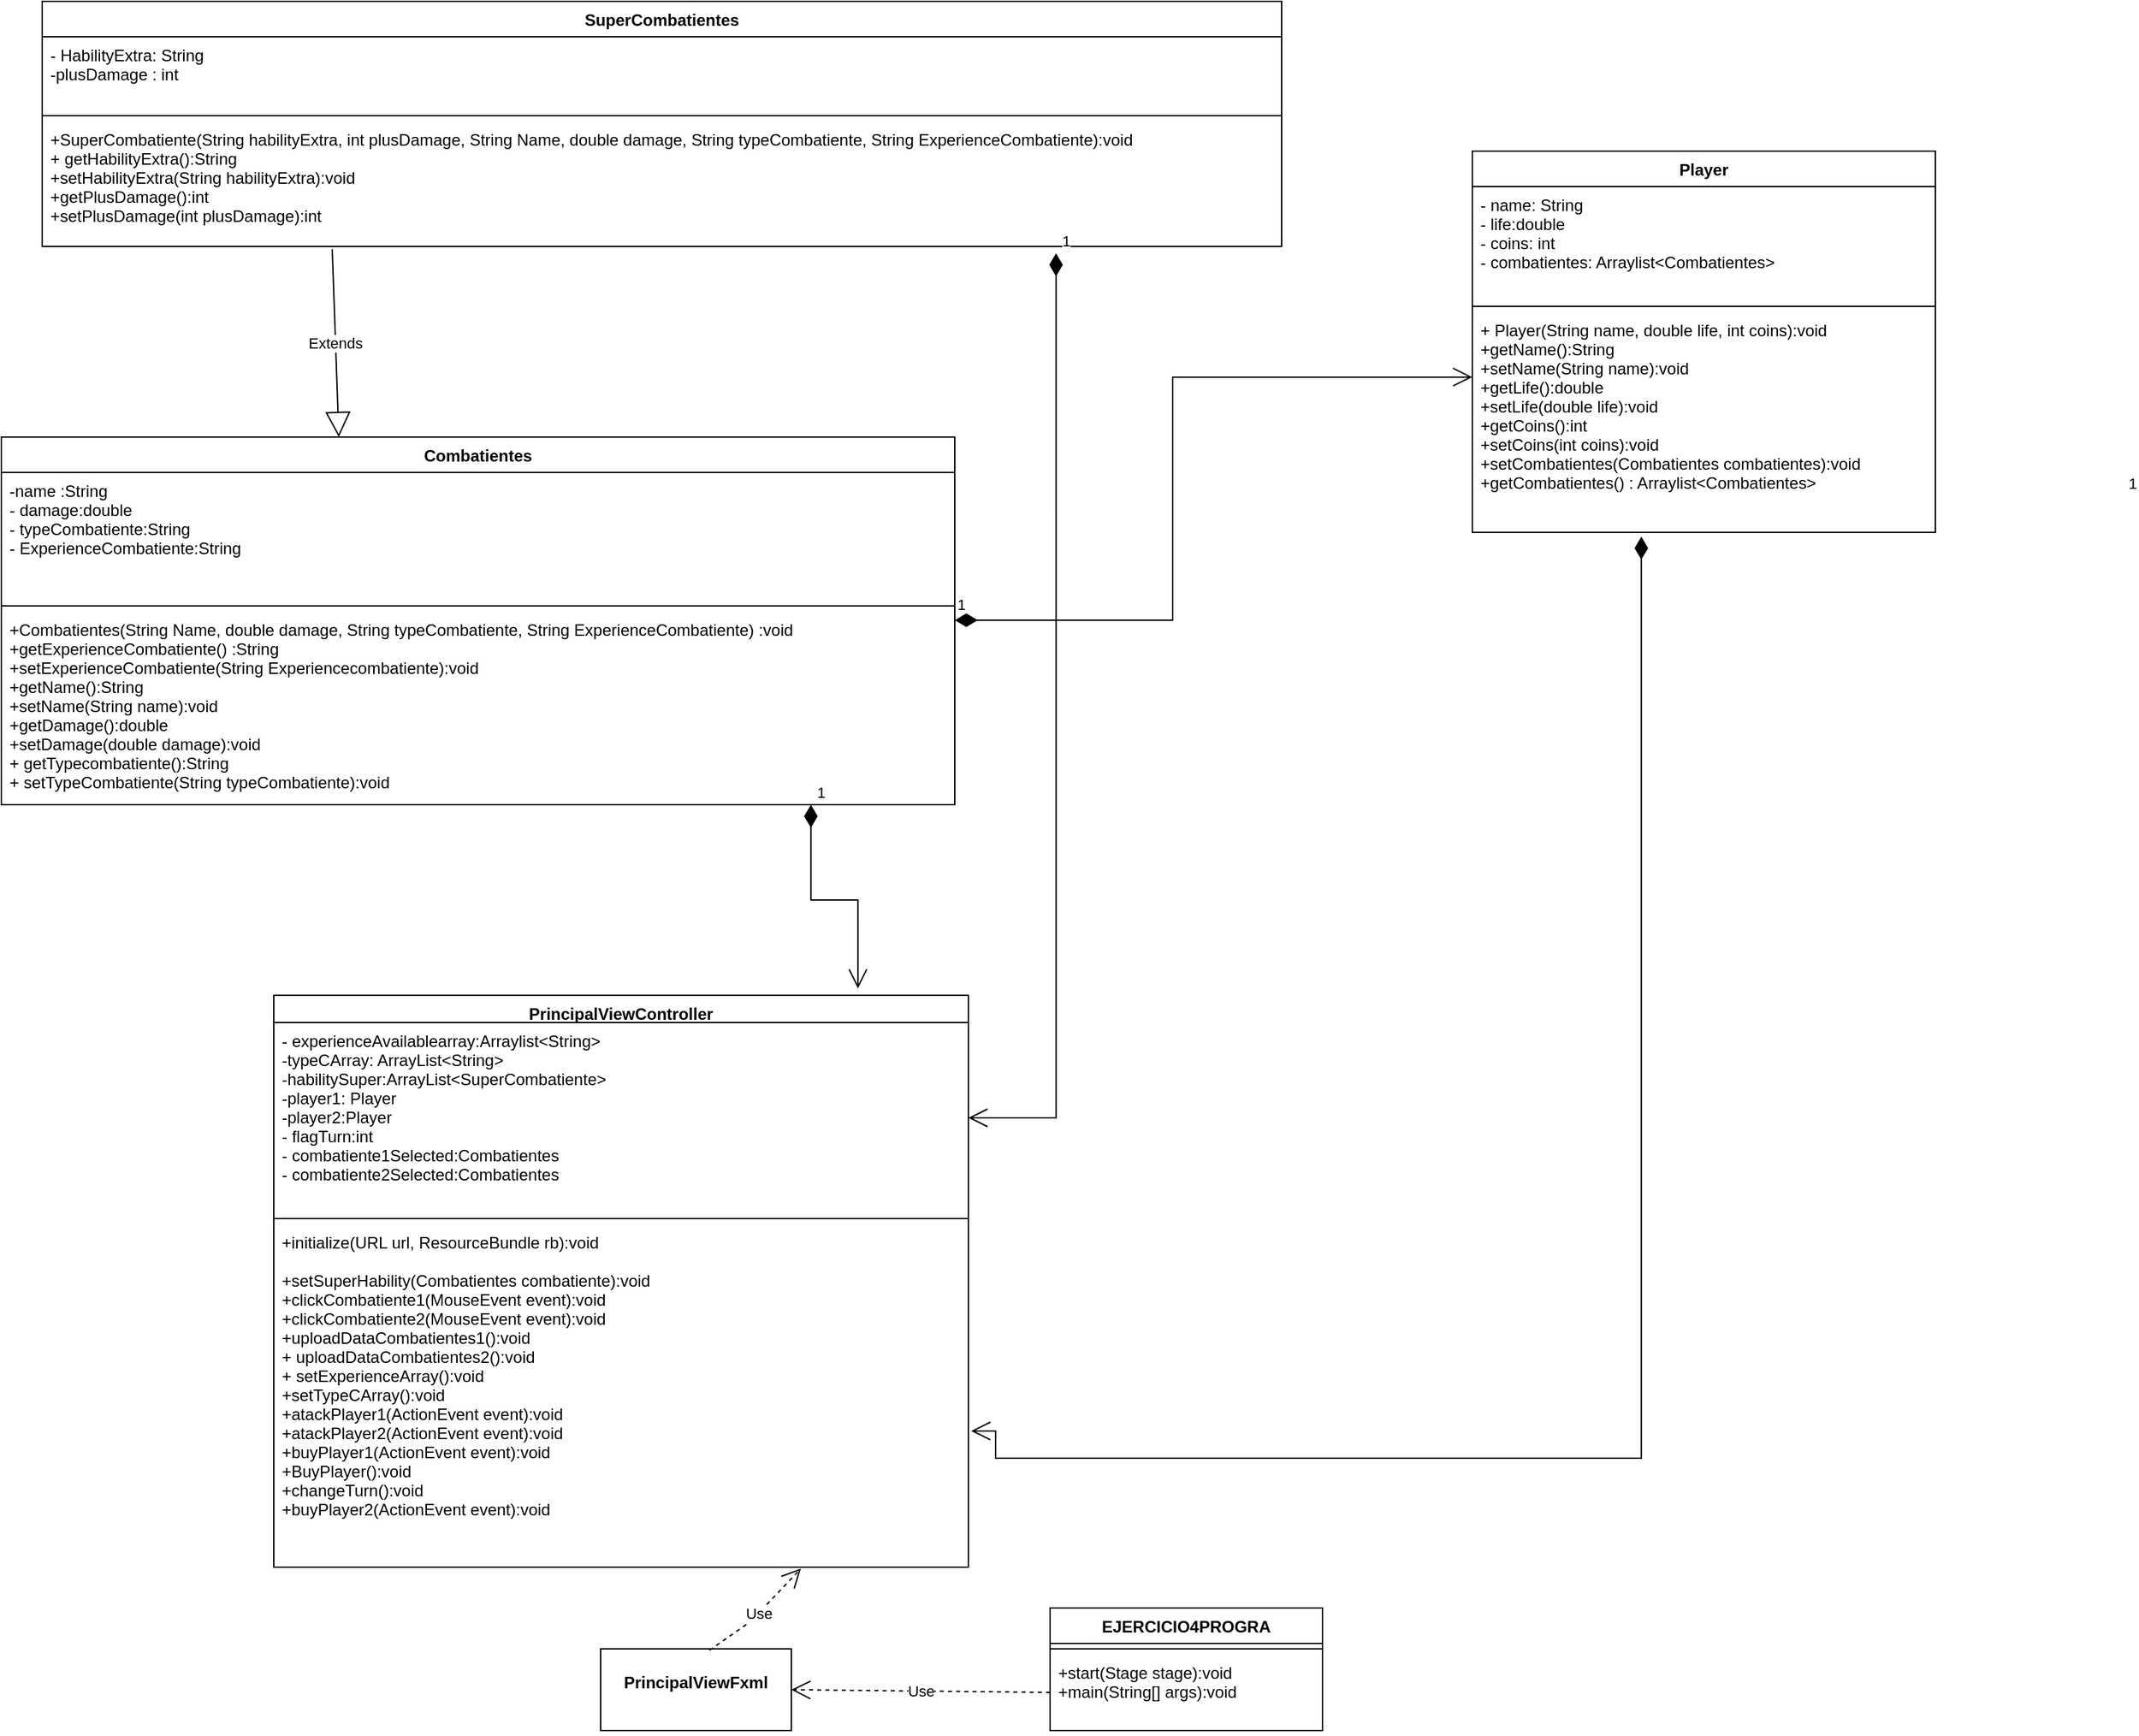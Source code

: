 <mxfile version="20.3.6" type="device"><diagram id="dt0l9pcHdA5MTYMt4Yw0" name="Página-1"><mxGraphModel dx="862" dy="442" grid="1" gridSize="10" guides="1" tooltips="1" connect="1" arrows="1" fold="1" page="1" pageScale="1" pageWidth="827" pageHeight="1169" math="0" shadow="0"><root><mxCell id="0"/><mxCell id="1" parent="0"/><mxCell id="jfK8XHcdwwmfBicP68lv-1" value="Combatientes" style="swimlane;fontStyle=1;align=center;verticalAlign=top;childLayout=stackLayout;horizontal=1;startSize=26;horizontalStack=0;resizeParent=1;resizeParentMax=0;resizeLast=0;collapsible=1;marginBottom=0;" vertex="1" parent="1"><mxGeometry x="60" y="350" width="700" height="270" as="geometry"/></mxCell><mxCell id="jfK8XHcdwwmfBicP68lv-2" value="-name :String&#10;- damage:double&#10;- typeCombatiente:String&#10;- ExperienceCombatiente:String" style="text;strokeColor=none;fillColor=none;align=left;verticalAlign=top;spacingLeft=4;spacingRight=4;overflow=hidden;rotatable=0;points=[[0,0.5],[1,0.5]];portConstraint=eastwest;" vertex="1" parent="jfK8XHcdwwmfBicP68lv-1"><mxGeometry y="26" width="700" height="94" as="geometry"/></mxCell><mxCell id="jfK8XHcdwwmfBicP68lv-3" value="" style="line;strokeWidth=1;fillColor=none;align=left;verticalAlign=middle;spacingTop=-1;spacingLeft=3;spacingRight=3;rotatable=0;labelPosition=right;points=[];portConstraint=eastwest;strokeColor=inherit;" vertex="1" parent="jfK8XHcdwwmfBicP68lv-1"><mxGeometry y="120" width="700" height="8" as="geometry"/></mxCell><mxCell id="jfK8XHcdwwmfBicP68lv-4" value="+Combatientes(String Name, double damage, String typeCombatiente, String ExperienceCombatiente) :void&#10;+getExperienceCombatiente() :String&#10;+setExperienceCombatiente(String Experiencecombatiente):void&#10;+getName():String&#10;+setName(String name):void&#10;+getDamage():double&#10;+setDamage(double damage):void&#10;+ getTypecombatiente():String&#10;+ setTypeCombatiente(String typeCombatiente):void" style="text;strokeColor=none;fillColor=none;align=left;verticalAlign=top;spacingLeft=4;spacingRight=4;overflow=hidden;rotatable=0;points=[[0,0.5],[1,0.5]];portConstraint=eastwest;" vertex="1" parent="jfK8XHcdwwmfBicP68lv-1"><mxGeometry y="128" width="700" height="142" as="geometry"/></mxCell><mxCell id="jfK8XHcdwwmfBicP68lv-5" value="SuperCombatientes" style="swimlane;fontStyle=1;align=center;verticalAlign=top;childLayout=stackLayout;horizontal=1;startSize=26;horizontalStack=0;resizeParent=1;resizeParentMax=0;resizeLast=0;collapsible=1;marginBottom=0;" vertex="1" parent="1"><mxGeometry x="90" y="30" width="910" height="180" as="geometry"/></mxCell><mxCell id="jfK8XHcdwwmfBicP68lv-6" value="- HabilityExtra: String&#10;-plusDamage : int" style="text;strokeColor=none;fillColor=none;align=left;verticalAlign=top;spacingLeft=4;spacingRight=4;overflow=hidden;rotatable=0;points=[[0,0.5],[1,0.5]];portConstraint=eastwest;" vertex="1" parent="jfK8XHcdwwmfBicP68lv-5"><mxGeometry y="26" width="910" height="54" as="geometry"/></mxCell><mxCell id="jfK8XHcdwwmfBicP68lv-7" value="" style="line;strokeWidth=1;fillColor=none;align=left;verticalAlign=middle;spacingTop=-1;spacingLeft=3;spacingRight=3;rotatable=0;labelPosition=right;points=[];portConstraint=eastwest;strokeColor=inherit;" vertex="1" parent="jfK8XHcdwwmfBicP68lv-5"><mxGeometry y="80" width="910" height="8" as="geometry"/></mxCell><mxCell id="jfK8XHcdwwmfBicP68lv-8" value="+SuperCombatiente(String habilityExtra, int plusDamage, String Name, double damage, String typeCombatiente, String ExperienceCombatiente):void&#10;+ getHabilityExtra():String&#10;+setHabilityExtra(String habilityExtra):void&#10;+getPlusDamage():int&#10;+setPlusDamage(int plusDamage):int" style="text;strokeColor=none;fillColor=none;align=left;verticalAlign=top;spacingLeft=4;spacingRight=4;overflow=hidden;rotatable=0;points=[[0,0.5],[1,0.5]];portConstraint=eastwest;" vertex="1" parent="jfK8XHcdwwmfBicP68lv-5"><mxGeometry y="88" width="910" height="92" as="geometry"/></mxCell><mxCell id="jfK8XHcdwwmfBicP68lv-9" value="Player" style="swimlane;fontStyle=1;align=center;verticalAlign=top;childLayout=stackLayout;horizontal=1;startSize=26;horizontalStack=0;resizeParent=1;resizeParentMax=0;resizeLast=0;collapsible=1;marginBottom=0;" vertex="1" parent="1"><mxGeometry x="1140" y="140" width="340" height="280" as="geometry"/></mxCell><mxCell id="jfK8XHcdwwmfBicP68lv-10" value="- name: String&#10;- life:double&#10;- coins: int&#10;- combatientes: Arraylist&lt;Combatientes&gt;" style="text;strokeColor=none;fillColor=none;align=left;verticalAlign=top;spacingLeft=4;spacingRight=4;overflow=hidden;rotatable=0;points=[[0,0.5],[1,0.5]];portConstraint=eastwest;" vertex="1" parent="jfK8XHcdwwmfBicP68lv-9"><mxGeometry y="26" width="340" height="84" as="geometry"/></mxCell><mxCell id="jfK8XHcdwwmfBicP68lv-11" value="" style="line;strokeWidth=1;fillColor=none;align=left;verticalAlign=middle;spacingTop=-1;spacingLeft=3;spacingRight=3;rotatable=0;labelPosition=right;points=[];portConstraint=eastwest;strokeColor=inherit;" vertex="1" parent="jfK8XHcdwwmfBicP68lv-9"><mxGeometry y="110" width="340" height="8" as="geometry"/></mxCell><mxCell id="jfK8XHcdwwmfBicP68lv-12" value="+ Player(String name, double life, int coins):void&#10;+getName():String&#10;+setName(String name):void&#10;+getLife():double&#10;+setLife(double life):void&#10;+getCoins():int&#10;+setCoins(int coins):void&#10;+setCombatientes(Combatientes combatientes):void&#10;+getCombatientes() : Arraylist&lt;Combatientes&gt;" style="text;strokeColor=none;fillColor=none;align=left;verticalAlign=top;spacingLeft=4;spacingRight=4;overflow=hidden;rotatable=0;points=[[0,0.5],[1,0.5]];portConstraint=eastwest;" vertex="1" parent="jfK8XHcdwwmfBicP68lv-9"><mxGeometry y="118" width="340" height="162" as="geometry"/></mxCell><mxCell id="jfK8XHcdwwmfBicP68lv-13" value="Extends" style="endArrow=block;endSize=16;endFill=0;html=1;rounded=0;exitX=0.234;exitY=1.022;exitDx=0;exitDy=0;exitPerimeter=0;entryX=0.354;entryY=0;entryDx=0;entryDy=0;entryPerimeter=0;" edge="1" parent="1" source="jfK8XHcdwwmfBicP68lv-8" target="jfK8XHcdwwmfBicP68lv-1"><mxGeometry width="160" relative="1" as="geometry"><mxPoint x="270" y="230" as="sourcePoint"/><mxPoint x="430" y="230" as="targetPoint"/></mxGeometry></mxCell><mxCell id="jfK8XHcdwwmfBicP68lv-14" value="1" style="endArrow=open;html=1;endSize=12;startArrow=diamondThin;startSize=14;startFill=1;edgeStyle=orthogonalEdgeStyle;align=left;verticalAlign=bottom;rounded=0;entryX=0;entryY=0.296;entryDx=0;entryDy=0;entryPerimeter=0;" edge="1" parent="1" target="jfK8XHcdwwmfBicP68lv-12"><mxGeometry x="-1" y="3" relative="1" as="geometry"><mxPoint x="760" y="484.5" as="sourcePoint"/><mxPoint x="920" y="484.5" as="targetPoint"/><Array as="points"><mxPoint x="920" y="485"/><mxPoint x="920" y="306"/></Array></mxGeometry></mxCell><mxCell id="jfK8XHcdwwmfBicP68lv-15" value="PrincipalViewController" style="swimlane;fontStyle=1;align=center;verticalAlign=top;childLayout=stackLayout;horizontal=1;startSize=20;horizontalStack=0;resizeParent=1;resizeParentMax=0;resizeLast=0;collapsible=1;marginBottom=0;" vertex="1" parent="1"><mxGeometry x="260" y="760" width="510" height="420" as="geometry"/></mxCell><mxCell id="jfK8XHcdwwmfBicP68lv-16" value="- experienceAvailablearray:Arraylist&lt;String&gt;&#10;-typeCArray: ArrayList&lt;String&gt;&#10;-habilitySuper:ArrayList&lt;SuperCombatiente&gt;&#10;-player1: Player&#10;-player2:Player&#10;- flagTurn:int&#10;- combatiente1Selected:Combatientes&#10;- combatiente2Selected:Combatientes" style="text;strokeColor=none;fillColor=none;align=left;verticalAlign=top;spacingLeft=4;spacingRight=4;overflow=hidden;rotatable=0;points=[[0,0.5],[1,0.5]];portConstraint=eastwest;" vertex="1" parent="jfK8XHcdwwmfBicP68lv-15"><mxGeometry y="20" width="510" height="140" as="geometry"/></mxCell><mxCell id="jfK8XHcdwwmfBicP68lv-22" value="1" style="endArrow=open;html=1;endSize=12;startArrow=diamondThin;startSize=14;startFill=1;edgeStyle=orthogonalEdgeStyle;align=left;verticalAlign=bottom;rounded=0;exitX=0.818;exitY=1.054;exitDx=0;exitDy=0;exitPerimeter=0;entryX=0.841;entryY=-0.012;entryDx=0;entryDy=0;entryPerimeter=0;" edge="1" parent="jfK8XHcdwwmfBicP68lv-15" target="jfK8XHcdwwmfBicP68lv-15"><mxGeometry x="-1" y="3" relative="1" as="geometry"><mxPoint x="394.38" y="-140.002" as="sourcePoint"/><mxPoint x="330" y="495.03" as="targetPoint"/><Array as="points"><mxPoint x="394" y="-70"/><mxPoint x="429" y="-70"/></Array></mxGeometry></mxCell><mxCell id="jfK8XHcdwwmfBicP68lv-17" value="" style="line;strokeWidth=1;fillColor=none;align=left;verticalAlign=middle;spacingTop=-1;spacingLeft=3;spacingRight=3;rotatable=0;labelPosition=right;points=[];portConstraint=eastwest;strokeColor=inherit;" vertex="1" parent="jfK8XHcdwwmfBicP68lv-15"><mxGeometry y="160" width="510" height="8" as="geometry"/></mxCell><mxCell id="jfK8XHcdwwmfBicP68lv-18" value="+initialize(URL url, ResourceBundle rb):void&#10;&#10;+setSuperHability(Combatientes combatiente):void&#10;+clickCombatiente1(MouseEvent event):void&#10;+clickCombatiente2(MouseEvent event):void&#10;+uploadDataCombatientes1():void&#10;+ uploadDataCombatientes2():void&#10;+ setExperienceArray():void&#10;+setTypeCArray():void&#10;+atackPlayer1(ActionEvent event):void&#10;+atackPlayer2(ActionEvent event):void&#10;+buyPlayer1(ActionEvent event):void&#10;+BuyPlayer():void&#10;+changeTurn():void&#10;+buyPlayer2(ActionEvent event):void" style="text;strokeColor=none;fillColor=none;align=left;verticalAlign=top;spacingLeft=4;spacingRight=4;overflow=hidden;rotatable=0;points=[[0,0.5],[1,0.5]];portConstraint=eastwest;" vertex="1" parent="jfK8XHcdwwmfBicP68lv-15"><mxGeometry y="168" width="510" height="252" as="geometry"/></mxCell><mxCell id="jfK8XHcdwwmfBicP68lv-21" value="1" style="endArrow=open;html=1;endSize=12;startArrow=diamondThin;startSize=14;startFill=1;edgeStyle=orthogonalEdgeStyle;align=left;verticalAlign=bottom;rounded=0;exitX=0.818;exitY=1.054;exitDx=0;exitDy=0;exitPerimeter=0;" edge="1" parent="1" source="jfK8XHcdwwmfBicP68lv-8" target="jfK8XHcdwwmfBicP68lv-16"><mxGeometry x="-1" y="3" relative="1" as="geometry"><mxPoint x="800" y="668.55" as="sourcePoint"/><mxPoint x="1180" y="490.002" as="targetPoint"/><Array as="points"><mxPoint x="834" y="850"/></Array></mxGeometry></mxCell><mxCell id="jfK8XHcdwwmfBicP68lv-23" value="1" style="endArrow=open;html=1;endSize=12;startArrow=diamondThin;startSize=14;startFill=1;edgeStyle=orthogonalEdgeStyle;align=left;verticalAlign=bottom;rounded=0;exitX=0.365;exitY=1.019;exitDx=0;exitDy=0;exitPerimeter=0;entryX=1.004;entryY=0.603;entryDx=0;entryDy=0;entryPerimeter=0;" edge="1" parent="1" source="jfK8XHcdwwmfBicP68lv-12" target="jfK8XHcdwwmfBicP68lv-18"><mxGeometry x="-1" y="357" relative="1" as="geometry"><mxPoint x="864.38" y="449.998" as="sourcePoint"/><mxPoint x="800" y="1085.03" as="targetPoint"/><Array as="points"><mxPoint x="1264" y="1100"/><mxPoint x="790" y="1100"/><mxPoint x="790" y="1080"/></Array><mxPoint x="-1" y="-30" as="offset"/></mxGeometry></mxCell><mxCell id="jfK8XHcdwwmfBicP68lv-24" value="EJERCICIO4PROGRA" style="swimlane;fontStyle=1;align=center;verticalAlign=top;childLayout=stackLayout;horizontal=1;startSize=26;horizontalStack=0;resizeParent=1;resizeParentMax=0;resizeLast=0;collapsible=1;marginBottom=0;" vertex="1" parent="1"><mxGeometry x="830" y="1210" width="200" height="90" as="geometry"/></mxCell><mxCell id="jfK8XHcdwwmfBicP68lv-26" value="" style="line;strokeWidth=1;fillColor=none;align=left;verticalAlign=middle;spacingTop=-1;spacingLeft=3;spacingRight=3;rotatable=0;labelPosition=right;points=[];portConstraint=eastwest;strokeColor=inherit;" vertex="1" parent="jfK8XHcdwwmfBicP68lv-24"><mxGeometry y="26" width="200" height="8" as="geometry"/></mxCell><mxCell id="jfK8XHcdwwmfBicP68lv-27" value="+start(Stage stage):void&#10;+main(String[] args):void&#10;&#10;" style="text;strokeColor=none;fillColor=none;align=left;verticalAlign=top;spacingLeft=4;spacingRight=4;overflow=hidden;rotatable=0;points=[[0,0.5],[1,0.5]];portConstraint=eastwest;" vertex="1" parent="jfK8XHcdwwmfBicP68lv-24"><mxGeometry y="34" width="200" height="56" as="geometry"/></mxCell><mxCell id="jfK8XHcdwwmfBicP68lv-28" value="&lt;p style=&quot;margin:0px;margin-top:4px;text-align:center;&quot;&gt;&lt;br&gt;&lt;b&gt;PrincipalViewFxml&lt;/b&gt;&lt;/p&gt;" style="verticalAlign=top;align=left;overflow=fill;fontSize=12;fontFamily=Helvetica;html=1;" vertex="1" parent="1"><mxGeometry x="500" y="1240" width="140" height="60" as="geometry"/></mxCell><mxCell id="jfK8XHcdwwmfBicP68lv-30" value="Use" style="endArrow=open;endSize=12;dashed=1;html=1;rounded=0;exitX=0;exitY=0.5;exitDx=0;exitDy=0;entryX=1;entryY=0.5;entryDx=0;entryDy=0;" edge="1" parent="1" source="jfK8XHcdwwmfBicP68lv-27" target="jfK8XHcdwwmfBicP68lv-28"><mxGeometry width="160" relative="1" as="geometry"><mxPoint x="680" y="1320" as="sourcePoint"/><mxPoint x="840" y="1320" as="targetPoint"/></mxGeometry></mxCell><mxCell id="jfK8XHcdwwmfBicP68lv-31" value="Use" style="endArrow=open;endSize=12;dashed=1;html=1;rounded=0;exitX=0.571;exitY=0.017;exitDx=0;exitDy=0;entryX=0.759;entryY=1.004;entryDx=0;entryDy=0;entryPerimeter=0;exitPerimeter=0;" edge="1" parent="1" source="jfK8XHcdwwmfBicP68lv-28" target="jfK8XHcdwwmfBicP68lv-18"><mxGeometry width="160" relative="1" as="geometry"><mxPoint x="840" y="1282" as="sourcePoint"/><mxPoint x="650" y="1280" as="targetPoint"/><Array as="points"><mxPoint x="610" y="1220"/></Array></mxGeometry></mxCell></root></mxGraphModel></diagram></mxfile>